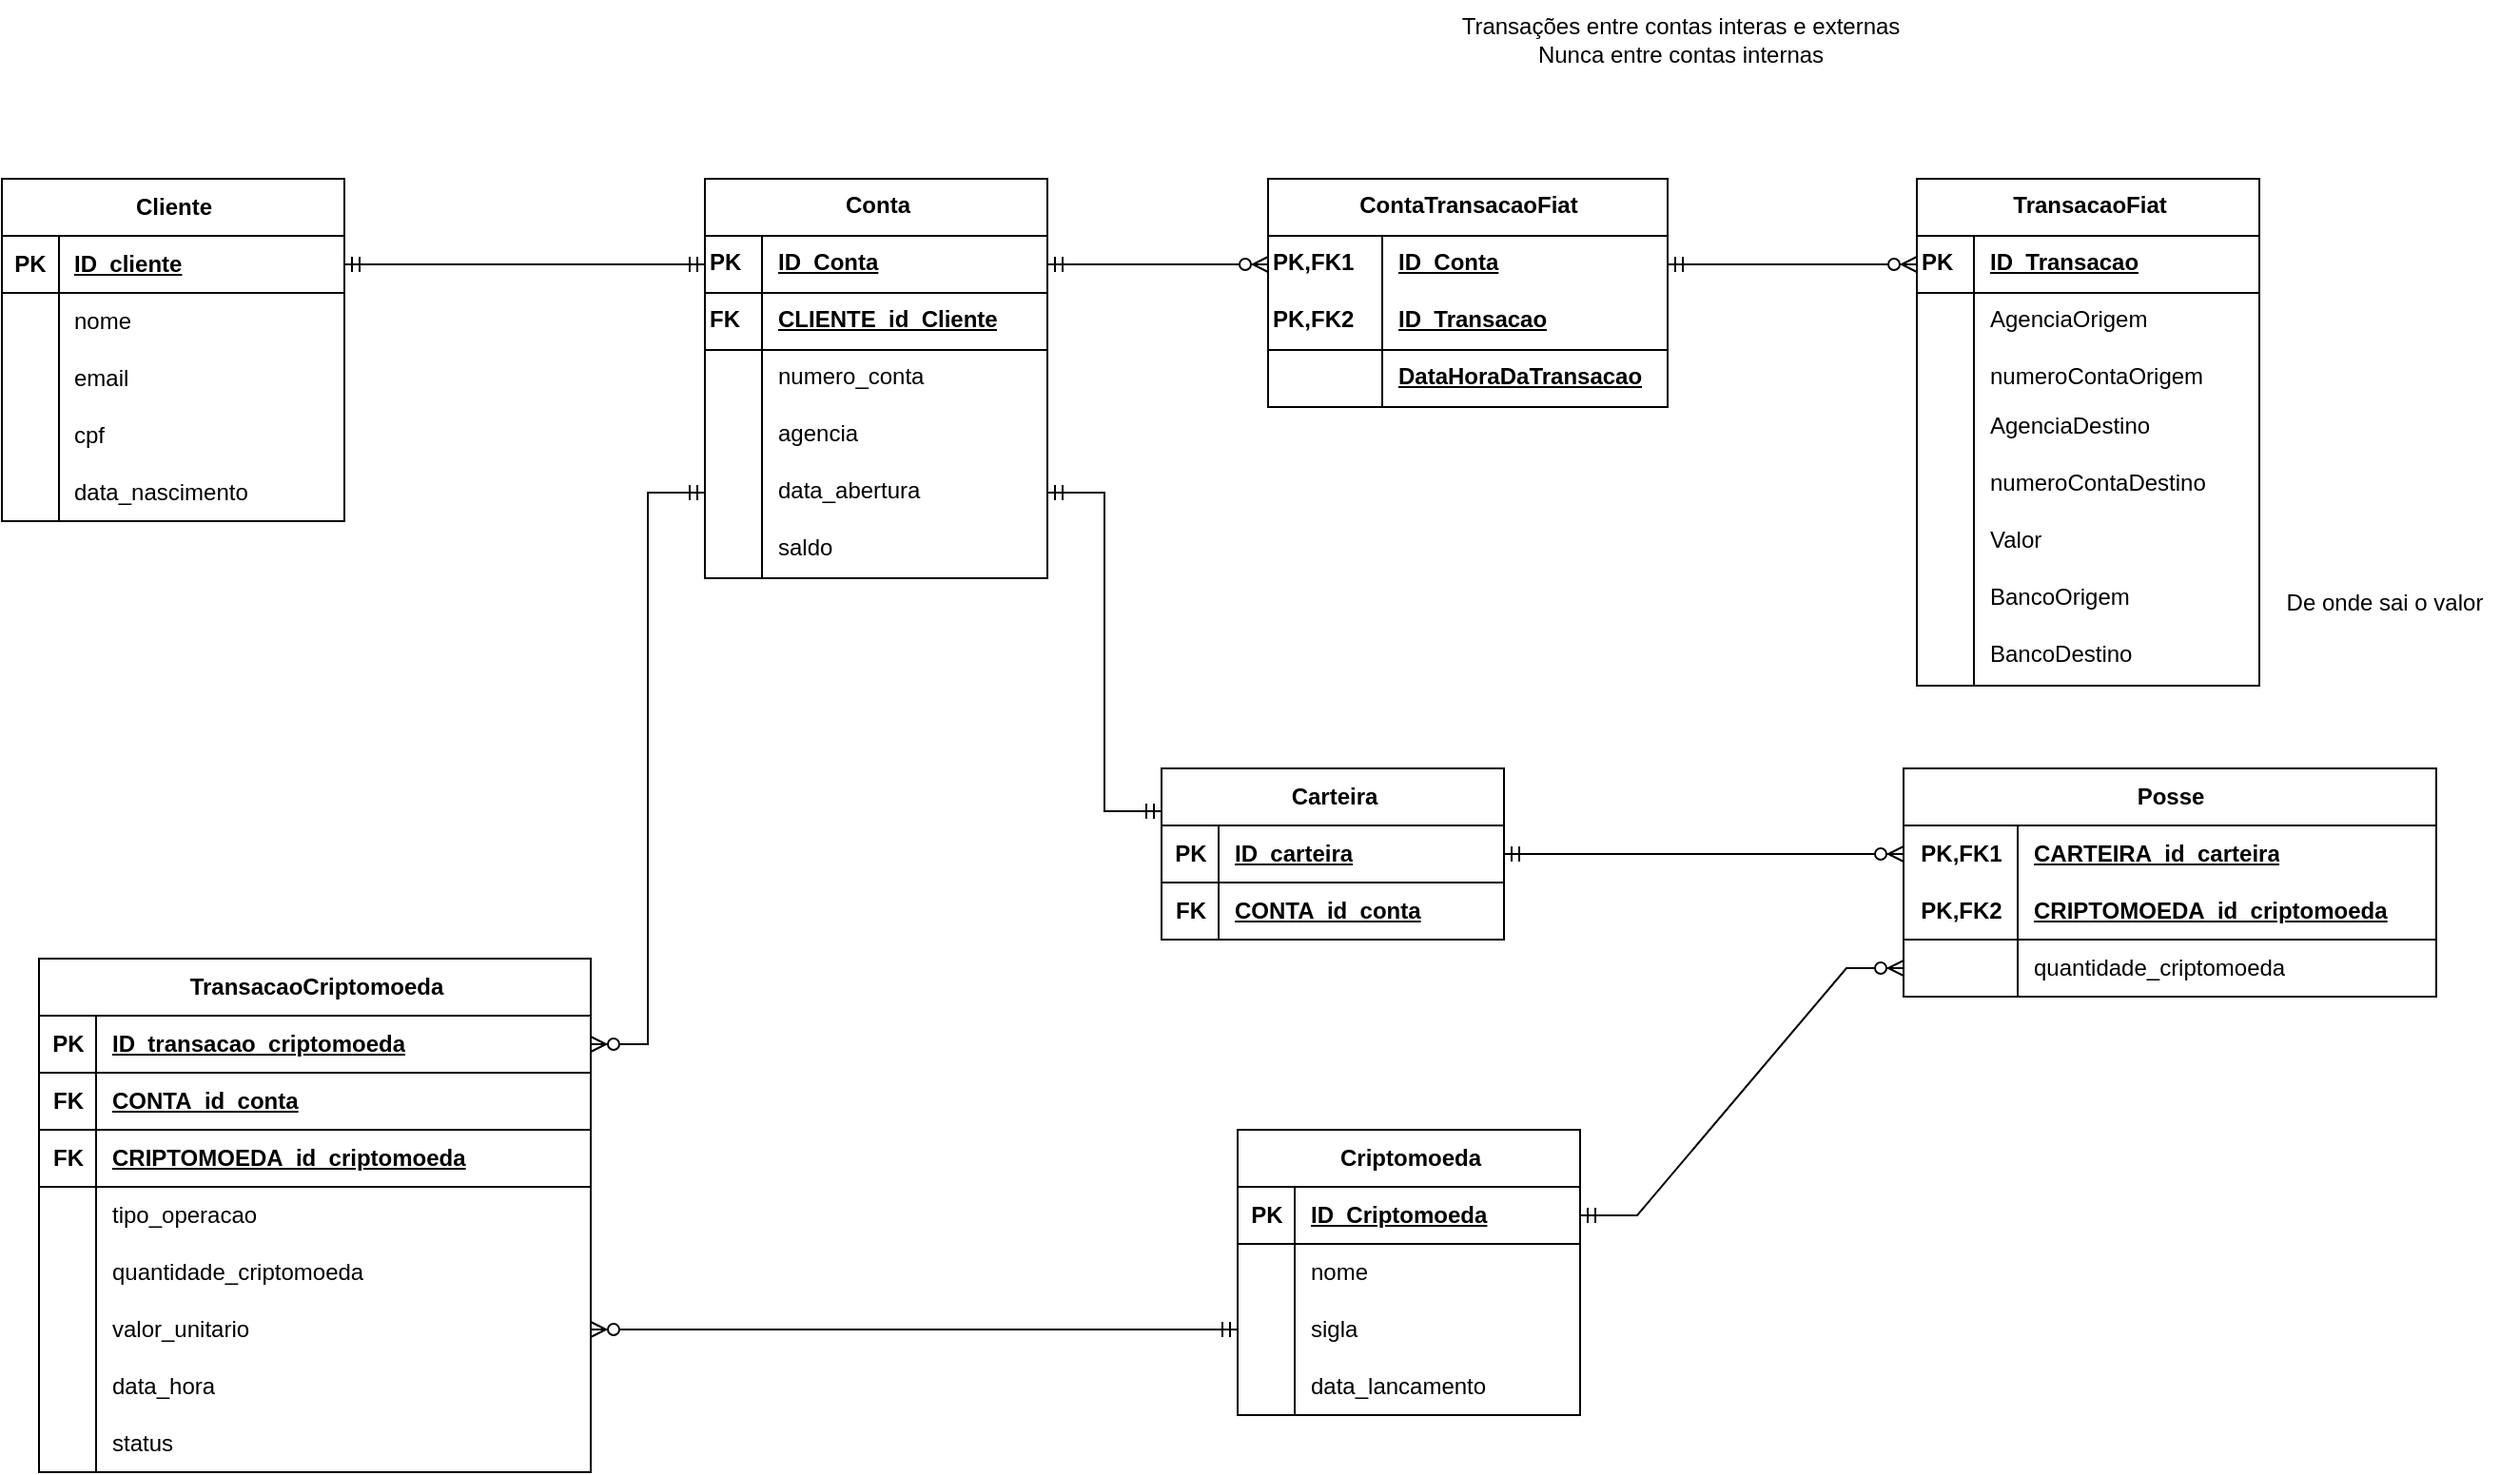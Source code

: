 <mxfile version="28.2.4">
  <diagram name="Página-1" id="d1rrQu7_RqCFaQAL6QqB">
    <mxGraphModel dx="2338" dy="1426" grid="0" gridSize="10" guides="1" tooltips="1" connect="1" arrows="1" fold="1" page="1" pageScale="1" pageWidth="827" pageHeight="1169" math="0" shadow="0">
      <root>
        <mxCell id="0" />
        <mxCell id="1" parent="0" />
        <object label="TransacaoFiat" FK="ID_ContaInterna" id="-47FtMjsDmStWf5jlCwA-2">
          <mxCell style="shape=table;startSize=30;container=1;collapsible=1;childLayout=tableLayout;fixedRows=1;rowLines=0;fontStyle=1;align=center;resizeLast=1;html=1;strokeColor=default;verticalAlign=top;fontFamily=Helvetica;fontSize=12;fontColor=default;fillColor=default;" vertex="1" parent="1">
            <mxGeometry x="1150.5" y="180" width="180" height="266.458" as="geometry">
              <mxRectangle x="320" y="290" width="180" height="30" as="alternateBounds" />
            </mxGeometry>
          </mxCell>
        </object>
        <mxCell id="-47FtMjsDmStWf5jlCwA-3" value="" style="shape=tableRow;horizontal=0;startSize=0;swimlaneHead=0;swimlaneBody=0;fillColor=none;collapsible=0;dropTarget=0;points=[[0,0.5],[1,0.5]];portConstraint=eastwest;top=0;left=0;right=0;bottom=1;strokeColor=default;align=left;verticalAlign=top;fontFamily=Helvetica;fontSize=12;fontColor=default;" vertex="1" parent="-47FtMjsDmStWf5jlCwA-2">
          <mxGeometry y="30" width="180" height="30" as="geometry" />
        </mxCell>
        <mxCell id="-47FtMjsDmStWf5jlCwA-4" value="PK" style="shape=partialRectangle;connectable=0;fillColor=none;top=0;left=0;bottom=0;right=0;fontStyle=1;overflow=hidden;whiteSpace=wrap;html=1;strokeColor=default;align=left;verticalAlign=top;fontFamily=Helvetica;fontSize=12;fontColor=default;" vertex="1" parent="-47FtMjsDmStWf5jlCwA-3">
          <mxGeometry width="30" height="30" as="geometry">
            <mxRectangle width="30" height="30" as="alternateBounds" />
          </mxGeometry>
        </mxCell>
        <mxCell id="-47FtMjsDmStWf5jlCwA-5" value="ID_Transacao" style="shape=partialRectangle;connectable=0;fillColor=none;top=0;left=0;bottom=0;right=0;align=left;spacingLeft=6;fontStyle=5;overflow=hidden;whiteSpace=wrap;html=1;strokeColor=default;verticalAlign=top;fontFamily=Helvetica;fontSize=12;fontColor=default;" vertex="1" parent="-47FtMjsDmStWf5jlCwA-3">
          <mxGeometry x="30" width="150" height="30" as="geometry">
            <mxRectangle width="150" height="30" as="alternateBounds" />
          </mxGeometry>
        </mxCell>
        <mxCell id="-47FtMjsDmStWf5jlCwA-6" value="" style="shape=tableRow;horizontal=0;startSize=0;swimlaneHead=0;swimlaneBody=0;fillColor=none;collapsible=0;dropTarget=0;points=[[0,0.5],[1,0.5]];portConstraint=eastwest;top=0;left=0;right=0;bottom=0;strokeColor=default;align=left;verticalAlign=top;fontFamily=Helvetica;fontSize=12;fontColor=default;" vertex="1" parent="-47FtMjsDmStWf5jlCwA-2">
          <mxGeometry y="60" width="180" height="30" as="geometry" />
        </mxCell>
        <mxCell id="-47FtMjsDmStWf5jlCwA-7" value="" style="shape=partialRectangle;connectable=0;fillColor=none;top=0;left=0;bottom=0;right=0;editable=1;overflow=hidden;whiteSpace=wrap;html=1;strokeColor=default;align=left;verticalAlign=top;fontFamily=Helvetica;fontSize=12;fontColor=default;" vertex="1" parent="-47FtMjsDmStWf5jlCwA-6">
          <mxGeometry width="30" height="30" as="geometry">
            <mxRectangle width="30" height="30" as="alternateBounds" />
          </mxGeometry>
        </mxCell>
        <mxCell id="-47FtMjsDmStWf5jlCwA-8" value="AgenciaOrigem" style="shape=partialRectangle;connectable=0;fillColor=none;top=0;left=0;bottom=0;right=0;align=left;spacingLeft=6;overflow=hidden;whiteSpace=wrap;html=1;strokeColor=default;verticalAlign=top;fontFamily=Helvetica;fontSize=12;fontColor=default;" vertex="1" parent="-47FtMjsDmStWf5jlCwA-6">
          <mxGeometry x="30" width="150" height="30" as="geometry">
            <mxRectangle width="150" height="30" as="alternateBounds" />
          </mxGeometry>
        </mxCell>
        <mxCell id="-47FtMjsDmStWf5jlCwA-9" value="" style="shape=tableRow;horizontal=0;startSize=0;swimlaneHead=0;swimlaneBody=0;fillColor=none;collapsible=0;dropTarget=0;points=[[0,0.5],[1,0.5]];portConstraint=eastwest;top=0;left=0;right=0;bottom=0;strokeColor=default;align=left;verticalAlign=top;fontFamily=Helvetica;fontSize=12;fontColor=default;" vertex="1" parent="-47FtMjsDmStWf5jlCwA-2">
          <mxGeometry y="90" width="180" height="26" as="geometry" />
        </mxCell>
        <mxCell id="-47FtMjsDmStWf5jlCwA-10" value="" style="shape=partialRectangle;connectable=0;fillColor=none;top=0;left=0;bottom=0;right=0;editable=1;overflow=hidden;whiteSpace=wrap;html=1;strokeColor=default;align=left;verticalAlign=top;fontFamily=Helvetica;fontSize=12;fontColor=default;" vertex="1" parent="-47FtMjsDmStWf5jlCwA-9">
          <mxGeometry width="30" height="26" as="geometry">
            <mxRectangle width="30" height="26" as="alternateBounds" />
          </mxGeometry>
        </mxCell>
        <mxCell id="-47FtMjsDmStWf5jlCwA-11" value="numeroContaOrigem" style="shape=partialRectangle;connectable=0;fillColor=none;top=0;left=0;bottom=0;right=0;align=left;spacingLeft=6;overflow=hidden;whiteSpace=wrap;html=1;strokeColor=default;verticalAlign=top;fontFamily=Helvetica;fontSize=12;fontColor=default;" vertex="1" parent="-47FtMjsDmStWf5jlCwA-9">
          <mxGeometry x="30" width="150" height="26" as="geometry">
            <mxRectangle width="150" height="26" as="alternateBounds" />
          </mxGeometry>
        </mxCell>
        <mxCell id="-47FtMjsDmStWf5jlCwA-12" value="" style="shape=tableRow;horizontal=0;startSize=0;swimlaneHead=0;swimlaneBody=0;fillColor=none;collapsible=0;dropTarget=0;points=[[0,0.5],[1,0.5]];portConstraint=eastwest;top=0;left=0;right=0;bottom=0;strokeColor=default;align=left;verticalAlign=top;fontFamily=Helvetica;fontSize=12;fontColor=default;" vertex="1" parent="-47FtMjsDmStWf5jlCwA-2">
          <mxGeometry y="116" width="180" height="30" as="geometry" />
        </mxCell>
        <mxCell id="-47FtMjsDmStWf5jlCwA-13" value="" style="shape=partialRectangle;connectable=0;fillColor=none;top=0;left=0;bottom=0;right=0;editable=1;overflow=hidden;whiteSpace=wrap;html=1;strokeColor=default;align=left;verticalAlign=top;fontFamily=Helvetica;fontSize=12;fontColor=default;" vertex="1" parent="-47FtMjsDmStWf5jlCwA-12">
          <mxGeometry width="30" height="30" as="geometry">
            <mxRectangle width="30" height="30" as="alternateBounds" />
          </mxGeometry>
        </mxCell>
        <mxCell id="-47FtMjsDmStWf5jlCwA-14" value="AgenciaDestino" style="shape=partialRectangle;connectable=0;fillColor=none;top=0;left=0;bottom=0;right=0;align=left;spacingLeft=6;overflow=hidden;whiteSpace=wrap;html=1;strokeColor=default;verticalAlign=top;fontFamily=Helvetica;fontSize=12;fontColor=default;" vertex="1" parent="-47FtMjsDmStWf5jlCwA-12">
          <mxGeometry x="30" width="150" height="30" as="geometry">
            <mxRectangle width="150" height="30" as="alternateBounds" />
          </mxGeometry>
        </mxCell>
        <mxCell id="-47FtMjsDmStWf5jlCwA-15" style="shape=tableRow;horizontal=0;startSize=0;swimlaneHead=0;swimlaneBody=0;fillColor=none;collapsible=0;dropTarget=0;points=[[0,0.5],[1,0.5]];portConstraint=eastwest;top=0;left=0;right=0;bottom=0;strokeColor=default;align=left;verticalAlign=top;fontFamily=Helvetica;fontSize=12;fontColor=default;" vertex="1" parent="-47FtMjsDmStWf5jlCwA-2">
          <mxGeometry y="146" width="180" height="30" as="geometry" />
        </mxCell>
        <mxCell id="-47FtMjsDmStWf5jlCwA-16" style="shape=partialRectangle;connectable=0;fillColor=none;top=0;left=0;bottom=0;right=0;editable=1;overflow=hidden;whiteSpace=wrap;html=1;strokeColor=default;align=left;verticalAlign=top;fontFamily=Helvetica;fontSize=12;fontColor=default;" vertex="1" parent="-47FtMjsDmStWf5jlCwA-15">
          <mxGeometry width="30" height="30" as="geometry">
            <mxRectangle width="30" height="30" as="alternateBounds" />
          </mxGeometry>
        </mxCell>
        <mxCell id="-47FtMjsDmStWf5jlCwA-17" value="numeroContaDestino" style="shape=partialRectangle;connectable=0;fillColor=none;top=0;left=0;bottom=0;right=0;align=left;spacingLeft=6;overflow=hidden;whiteSpace=wrap;html=1;strokeColor=default;verticalAlign=top;fontFamily=Helvetica;fontSize=12;fontColor=default;" vertex="1" parent="-47FtMjsDmStWf5jlCwA-15">
          <mxGeometry x="30" width="150" height="30" as="geometry">
            <mxRectangle width="150" height="30" as="alternateBounds" />
          </mxGeometry>
        </mxCell>
        <mxCell id="-47FtMjsDmStWf5jlCwA-18" style="shape=tableRow;horizontal=0;startSize=0;swimlaneHead=0;swimlaneBody=0;fillColor=none;collapsible=0;dropTarget=0;points=[[0,0.5],[1,0.5]];portConstraint=eastwest;top=0;left=0;right=0;bottom=0;strokeColor=default;align=left;verticalAlign=top;fontFamily=Helvetica;fontSize=12;fontColor=default;" vertex="1" parent="-47FtMjsDmStWf5jlCwA-2">
          <mxGeometry y="176" width="180" height="30" as="geometry" />
        </mxCell>
        <mxCell id="-47FtMjsDmStWf5jlCwA-19" style="shape=partialRectangle;connectable=0;fillColor=none;top=0;left=0;bottom=0;right=0;editable=1;overflow=hidden;whiteSpace=wrap;html=1;strokeColor=default;align=left;verticalAlign=top;fontFamily=Helvetica;fontSize=12;fontColor=default;" vertex="1" parent="-47FtMjsDmStWf5jlCwA-18">
          <mxGeometry width="30" height="30" as="geometry">
            <mxRectangle width="30" height="30" as="alternateBounds" />
          </mxGeometry>
        </mxCell>
        <mxCell id="-47FtMjsDmStWf5jlCwA-20" value="Valor" style="shape=partialRectangle;connectable=0;fillColor=none;top=0;left=0;bottom=0;right=0;align=left;spacingLeft=6;overflow=hidden;whiteSpace=wrap;html=1;strokeColor=default;verticalAlign=top;fontFamily=Helvetica;fontSize=12;fontColor=default;" vertex="1" parent="-47FtMjsDmStWf5jlCwA-18">
          <mxGeometry x="30" width="150" height="30" as="geometry">
            <mxRectangle width="150" height="30" as="alternateBounds" />
          </mxGeometry>
        </mxCell>
        <mxCell id="-47FtMjsDmStWf5jlCwA-21" style="shape=tableRow;horizontal=0;startSize=0;swimlaneHead=0;swimlaneBody=0;fillColor=none;collapsible=0;dropTarget=0;points=[[0,0.5],[1,0.5]];portConstraint=eastwest;top=0;left=0;right=0;bottom=0;strokeColor=default;align=left;verticalAlign=top;fontFamily=Helvetica;fontSize=12;fontColor=default;" vertex="1" parent="-47FtMjsDmStWf5jlCwA-2">
          <mxGeometry y="206" width="180" height="30" as="geometry" />
        </mxCell>
        <mxCell id="-47FtMjsDmStWf5jlCwA-22" style="shape=partialRectangle;connectable=0;fillColor=none;top=0;left=0;bottom=0;right=0;editable=1;overflow=hidden;whiteSpace=wrap;html=1;strokeColor=default;align=left;verticalAlign=top;fontFamily=Helvetica;fontSize=12;fontColor=default;" vertex="1" parent="-47FtMjsDmStWf5jlCwA-21">
          <mxGeometry width="30" height="30" as="geometry">
            <mxRectangle width="30" height="30" as="alternateBounds" />
          </mxGeometry>
        </mxCell>
        <mxCell id="-47FtMjsDmStWf5jlCwA-23" value="BancoOrigem" style="shape=partialRectangle;connectable=0;fillColor=none;top=0;left=0;bottom=0;right=0;align=left;spacingLeft=6;overflow=hidden;whiteSpace=wrap;html=1;strokeColor=default;verticalAlign=top;fontFamily=Helvetica;fontSize=12;fontColor=default;" vertex="1" parent="-47FtMjsDmStWf5jlCwA-21">
          <mxGeometry x="30" width="150" height="30" as="geometry">
            <mxRectangle width="150" height="30" as="alternateBounds" />
          </mxGeometry>
        </mxCell>
        <mxCell id="-47FtMjsDmStWf5jlCwA-24" style="shape=tableRow;horizontal=0;startSize=0;swimlaneHead=0;swimlaneBody=0;fillColor=none;collapsible=0;dropTarget=0;points=[[0,0.5],[1,0.5]];portConstraint=eastwest;top=0;left=0;right=0;bottom=0;strokeColor=default;align=left;verticalAlign=top;fontFamily=Helvetica;fontSize=12;fontColor=default;" vertex="1" parent="-47FtMjsDmStWf5jlCwA-2">
          <mxGeometry y="236" width="180" height="30" as="geometry" />
        </mxCell>
        <mxCell id="-47FtMjsDmStWf5jlCwA-25" style="shape=partialRectangle;connectable=0;fillColor=none;top=0;left=0;bottom=0;right=0;editable=1;overflow=hidden;whiteSpace=wrap;html=1;strokeColor=default;align=left;verticalAlign=top;fontFamily=Helvetica;fontSize=12;fontColor=default;" vertex="1" parent="-47FtMjsDmStWf5jlCwA-24">
          <mxGeometry width="30" height="30" as="geometry">
            <mxRectangle width="30" height="30" as="alternateBounds" />
          </mxGeometry>
        </mxCell>
        <mxCell id="-47FtMjsDmStWf5jlCwA-26" value="BancoDestino" style="shape=partialRectangle;connectable=0;fillColor=none;top=0;left=0;bottom=0;right=0;align=left;spacingLeft=6;overflow=hidden;whiteSpace=wrap;html=1;strokeColor=default;verticalAlign=top;fontFamily=Helvetica;fontSize=12;fontColor=default;" vertex="1" parent="-47FtMjsDmStWf5jlCwA-24">
          <mxGeometry x="30" width="150" height="30" as="geometry">
            <mxRectangle width="150" height="30" as="alternateBounds" />
          </mxGeometry>
        </mxCell>
        <mxCell id="-47FtMjsDmStWf5jlCwA-27" value="Conta" style="shape=table;startSize=30;container=1;collapsible=1;childLayout=tableLayout;fixedRows=1;rowLines=0;fontStyle=1;align=center;resizeLast=1;html=1;strokeColor=default;verticalAlign=top;fontFamily=Helvetica;fontSize=12;fontColor=default;fillColor=default;" vertex="1" parent="1">
          <mxGeometry x="513.5" y="180" width="180" height="210" as="geometry" />
        </mxCell>
        <mxCell id="-47FtMjsDmStWf5jlCwA-28" value="" style="shape=tableRow;horizontal=0;startSize=0;swimlaneHead=0;swimlaneBody=0;fillColor=none;collapsible=0;dropTarget=0;points=[[0,0.5],[1,0.5]];portConstraint=eastwest;top=0;left=0;right=0;bottom=1;strokeColor=default;align=left;verticalAlign=top;fontFamily=Helvetica;fontSize=12;fontColor=default;" vertex="1" parent="-47FtMjsDmStWf5jlCwA-27">
          <mxGeometry y="30" width="180" height="30" as="geometry" />
        </mxCell>
        <mxCell id="-47FtMjsDmStWf5jlCwA-29" value="PK" style="shape=partialRectangle;connectable=0;fillColor=none;top=0;left=0;bottom=0;right=0;fontStyle=1;overflow=hidden;whiteSpace=wrap;html=1;strokeColor=default;align=left;verticalAlign=top;fontFamily=Helvetica;fontSize=12;fontColor=default;" vertex="1" parent="-47FtMjsDmStWf5jlCwA-28">
          <mxGeometry width="30" height="30" as="geometry">
            <mxRectangle width="30" height="30" as="alternateBounds" />
          </mxGeometry>
        </mxCell>
        <mxCell id="-47FtMjsDmStWf5jlCwA-30" value="ID_Conta" style="shape=partialRectangle;connectable=0;fillColor=none;top=0;left=0;bottom=0;right=0;align=left;spacingLeft=6;fontStyle=5;overflow=hidden;whiteSpace=wrap;html=1;strokeColor=default;verticalAlign=top;fontFamily=Helvetica;fontSize=12;fontColor=default;" vertex="1" parent="-47FtMjsDmStWf5jlCwA-28">
          <mxGeometry x="30" width="150" height="30" as="geometry">
            <mxRectangle width="150" height="30" as="alternateBounds" />
          </mxGeometry>
        </mxCell>
        <mxCell id="-47FtMjsDmStWf5jlCwA-31" style="shape=tableRow;horizontal=0;startSize=0;swimlaneHead=0;swimlaneBody=0;fillColor=none;collapsible=0;dropTarget=0;points=[[0,0.5],[1,0.5]];portConstraint=eastwest;top=0;left=0;right=0;bottom=1;strokeColor=default;align=left;verticalAlign=top;fontFamily=Helvetica;fontSize=12;fontColor=default;" vertex="1" parent="-47FtMjsDmStWf5jlCwA-27">
          <mxGeometry y="60" width="180" height="30" as="geometry" />
        </mxCell>
        <mxCell id="-47FtMjsDmStWf5jlCwA-32" value="FK" style="shape=partialRectangle;connectable=0;fillColor=none;top=0;left=0;bottom=0;right=0;fontStyle=1;overflow=hidden;whiteSpace=wrap;html=1;strokeColor=default;align=left;verticalAlign=top;fontFamily=Helvetica;fontSize=12;fontColor=default;" vertex="1" parent="-47FtMjsDmStWf5jlCwA-31">
          <mxGeometry width="30" height="30" as="geometry">
            <mxRectangle width="30" height="30" as="alternateBounds" />
          </mxGeometry>
        </mxCell>
        <mxCell id="-47FtMjsDmStWf5jlCwA-33" value="CLIENTE_id_Cliente" style="shape=partialRectangle;connectable=0;fillColor=none;top=0;left=0;bottom=0;right=0;align=left;spacingLeft=6;fontStyle=5;overflow=hidden;whiteSpace=wrap;html=1;strokeColor=default;verticalAlign=top;fontFamily=Helvetica;fontSize=12;fontColor=default;" vertex="1" parent="-47FtMjsDmStWf5jlCwA-31">
          <mxGeometry x="30" width="150" height="30" as="geometry">
            <mxRectangle width="150" height="30" as="alternateBounds" />
          </mxGeometry>
        </mxCell>
        <mxCell id="-47FtMjsDmStWf5jlCwA-34" value="" style="shape=tableRow;horizontal=0;startSize=0;swimlaneHead=0;swimlaneBody=0;fillColor=none;collapsible=0;dropTarget=0;points=[[0,0.5],[1,0.5]];portConstraint=eastwest;top=0;left=0;right=0;bottom=0;strokeColor=default;align=left;verticalAlign=top;fontFamily=Helvetica;fontSize=12;fontColor=default;" vertex="1" parent="-47FtMjsDmStWf5jlCwA-27">
          <mxGeometry y="90" width="180" height="30" as="geometry" />
        </mxCell>
        <mxCell id="-47FtMjsDmStWf5jlCwA-35" value="" style="shape=partialRectangle;connectable=0;fillColor=none;top=0;left=0;bottom=0;right=0;editable=1;overflow=hidden;whiteSpace=wrap;html=1;strokeColor=default;align=left;verticalAlign=top;fontFamily=Helvetica;fontSize=12;fontColor=default;" vertex="1" parent="-47FtMjsDmStWf5jlCwA-34">
          <mxGeometry width="30" height="30" as="geometry">
            <mxRectangle width="30" height="30" as="alternateBounds" />
          </mxGeometry>
        </mxCell>
        <mxCell id="-47FtMjsDmStWf5jlCwA-36" value="numero_conta" style="shape=partialRectangle;connectable=0;fillColor=none;top=0;left=0;bottom=0;right=0;align=left;spacingLeft=6;overflow=hidden;whiteSpace=wrap;html=1;strokeColor=default;verticalAlign=top;fontFamily=Helvetica;fontSize=12;fontColor=default;" vertex="1" parent="-47FtMjsDmStWf5jlCwA-34">
          <mxGeometry x="30" width="150" height="30" as="geometry">
            <mxRectangle width="150" height="30" as="alternateBounds" />
          </mxGeometry>
        </mxCell>
        <mxCell id="-47FtMjsDmStWf5jlCwA-37" value="" style="shape=tableRow;horizontal=0;startSize=0;swimlaneHead=0;swimlaneBody=0;fillColor=none;collapsible=0;dropTarget=0;points=[[0,0.5],[1,0.5]];portConstraint=eastwest;top=0;left=0;right=0;bottom=0;strokeColor=default;align=left;verticalAlign=top;fontFamily=Helvetica;fontSize=12;fontColor=default;" vertex="1" parent="-47FtMjsDmStWf5jlCwA-27">
          <mxGeometry y="120" width="180" height="30" as="geometry" />
        </mxCell>
        <mxCell id="-47FtMjsDmStWf5jlCwA-38" value="" style="shape=partialRectangle;connectable=0;fillColor=none;top=0;left=0;bottom=0;right=0;editable=1;overflow=hidden;whiteSpace=wrap;html=1;strokeColor=default;align=left;verticalAlign=top;fontFamily=Helvetica;fontSize=12;fontColor=default;" vertex="1" parent="-47FtMjsDmStWf5jlCwA-37">
          <mxGeometry width="30" height="30" as="geometry">
            <mxRectangle width="30" height="30" as="alternateBounds" />
          </mxGeometry>
        </mxCell>
        <mxCell id="-47FtMjsDmStWf5jlCwA-39" value="agencia" style="shape=partialRectangle;connectable=0;fillColor=none;top=0;left=0;bottom=0;right=0;align=left;spacingLeft=6;overflow=hidden;whiteSpace=wrap;html=1;strokeColor=default;verticalAlign=top;fontFamily=Helvetica;fontSize=12;fontColor=default;" vertex="1" parent="-47FtMjsDmStWf5jlCwA-37">
          <mxGeometry x="30" width="150" height="30" as="geometry">
            <mxRectangle width="150" height="30" as="alternateBounds" />
          </mxGeometry>
        </mxCell>
        <mxCell id="-47FtMjsDmStWf5jlCwA-40" value="" style="shape=tableRow;horizontal=0;startSize=0;swimlaneHead=0;swimlaneBody=0;fillColor=none;collapsible=0;dropTarget=0;points=[[0,0.5],[1,0.5]];portConstraint=eastwest;top=0;left=0;right=0;bottom=0;strokeColor=default;align=left;verticalAlign=top;fontFamily=Helvetica;fontSize=12;fontColor=default;" vertex="1" parent="-47FtMjsDmStWf5jlCwA-27">
          <mxGeometry y="150" width="180" height="30" as="geometry" />
        </mxCell>
        <mxCell id="-47FtMjsDmStWf5jlCwA-41" value="" style="shape=partialRectangle;connectable=0;fillColor=none;top=0;left=0;bottom=0;right=0;editable=1;overflow=hidden;whiteSpace=wrap;html=1;strokeColor=default;align=left;verticalAlign=top;fontFamily=Helvetica;fontSize=12;fontColor=default;" vertex="1" parent="-47FtMjsDmStWf5jlCwA-40">
          <mxGeometry width="30" height="30" as="geometry">
            <mxRectangle width="30" height="30" as="alternateBounds" />
          </mxGeometry>
        </mxCell>
        <mxCell id="-47FtMjsDmStWf5jlCwA-42" value="data_abertura" style="shape=partialRectangle;connectable=0;fillColor=none;top=0;left=0;bottom=0;right=0;align=left;spacingLeft=6;overflow=hidden;whiteSpace=wrap;html=1;strokeColor=default;verticalAlign=top;fontFamily=Helvetica;fontSize=12;fontColor=default;" vertex="1" parent="-47FtMjsDmStWf5jlCwA-40">
          <mxGeometry x="30" width="150" height="30" as="geometry">
            <mxRectangle width="150" height="30" as="alternateBounds" />
          </mxGeometry>
        </mxCell>
        <mxCell id="-47FtMjsDmStWf5jlCwA-43" style="shape=tableRow;horizontal=0;startSize=0;swimlaneHead=0;swimlaneBody=0;fillColor=none;collapsible=0;dropTarget=0;points=[[0,0.5],[1,0.5]];portConstraint=eastwest;top=0;left=0;right=0;bottom=0;strokeColor=default;align=left;verticalAlign=top;fontFamily=Helvetica;fontSize=12;fontColor=default;" vertex="1" parent="-47FtMjsDmStWf5jlCwA-27">
          <mxGeometry y="180" width="180" height="30" as="geometry" />
        </mxCell>
        <mxCell id="-47FtMjsDmStWf5jlCwA-44" style="shape=partialRectangle;connectable=0;fillColor=none;top=0;left=0;bottom=0;right=0;editable=1;overflow=hidden;whiteSpace=wrap;html=1;strokeColor=default;align=left;verticalAlign=top;fontFamily=Helvetica;fontSize=12;fontColor=default;" vertex="1" parent="-47FtMjsDmStWf5jlCwA-43">
          <mxGeometry width="30" height="30" as="geometry">
            <mxRectangle width="30" height="30" as="alternateBounds" />
          </mxGeometry>
        </mxCell>
        <mxCell id="-47FtMjsDmStWf5jlCwA-45" value="saldo" style="shape=partialRectangle;connectable=0;fillColor=none;top=0;left=0;bottom=0;right=0;align=left;spacingLeft=6;overflow=hidden;whiteSpace=wrap;html=1;strokeColor=default;verticalAlign=top;fontFamily=Helvetica;fontSize=12;fontColor=default;" vertex="1" parent="-47FtMjsDmStWf5jlCwA-43">
          <mxGeometry x="30" width="150" height="30" as="geometry">
            <mxRectangle width="150" height="30" as="alternateBounds" />
          </mxGeometry>
        </mxCell>
        <mxCell id="-47FtMjsDmStWf5jlCwA-46" value="ContaTransacaoFiat" style="shape=table;startSize=30;container=1;collapsible=1;childLayout=tableLayout;fixedRows=1;rowLines=0;fontStyle=1;align=center;resizeLast=1;html=1;whiteSpace=wrap;strokeColor=default;verticalAlign=top;fontFamily=Helvetica;fontSize=12;fontColor=default;fillColor=default;" vertex="1" parent="1">
          <mxGeometry x="809.5" y="180" width="210" height="120" as="geometry" />
        </mxCell>
        <mxCell id="-47FtMjsDmStWf5jlCwA-47" value="" style="shape=tableRow;horizontal=0;startSize=0;swimlaneHead=0;swimlaneBody=0;fillColor=none;collapsible=0;dropTarget=0;points=[[0,0.5],[1,0.5]];portConstraint=eastwest;top=0;left=0;right=0;bottom=0;html=1;strokeColor=default;align=left;verticalAlign=top;fontFamily=Helvetica;fontSize=12;fontColor=default;" vertex="1" parent="-47FtMjsDmStWf5jlCwA-46">
          <mxGeometry y="30" width="210" height="30" as="geometry" />
        </mxCell>
        <mxCell id="-47FtMjsDmStWf5jlCwA-48" value="PK,FK1" style="shape=partialRectangle;connectable=0;fillColor=none;top=0;left=0;bottom=0;right=0;fontStyle=1;overflow=hidden;html=1;whiteSpace=wrap;strokeColor=default;align=left;verticalAlign=top;fontFamily=Helvetica;fontSize=12;fontColor=default;" vertex="1" parent="-47FtMjsDmStWf5jlCwA-47">
          <mxGeometry width="60" height="30" as="geometry">
            <mxRectangle width="60" height="30" as="alternateBounds" />
          </mxGeometry>
        </mxCell>
        <mxCell id="-47FtMjsDmStWf5jlCwA-49" value="ID_Conta" style="shape=partialRectangle;connectable=0;fillColor=none;top=0;left=0;bottom=0;right=0;align=left;spacingLeft=6;fontStyle=5;overflow=hidden;html=1;whiteSpace=wrap;strokeColor=default;verticalAlign=top;fontFamily=Helvetica;fontSize=12;fontColor=default;" vertex="1" parent="-47FtMjsDmStWf5jlCwA-47">
          <mxGeometry x="60" width="150" height="30" as="geometry">
            <mxRectangle width="150" height="30" as="alternateBounds" />
          </mxGeometry>
        </mxCell>
        <mxCell id="-47FtMjsDmStWf5jlCwA-50" value="" style="shape=tableRow;horizontal=0;startSize=0;swimlaneHead=0;swimlaneBody=0;fillColor=none;collapsible=0;dropTarget=0;points=[[0,0.5],[1,0.5]];portConstraint=eastwest;top=0;left=0;right=0;bottom=1;html=1;strokeColor=default;align=left;verticalAlign=top;fontFamily=Helvetica;fontSize=12;fontColor=default;" vertex="1" parent="-47FtMjsDmStWf5jlCwA-46">
          <mxGeometry y="60" width="210" height="30" as="geometry" />
        </mxCell>
        <mxCell id="-47FtMjsDmStWf5jlCwA-51" value="PK,FK2" style="shape=partialRectangle;connectable=0;fillColor=none;top=0;left=0;bottom=0;right=0;fontStyle=1;overflow=hidden;html=1;whiteSpace=wrap;strokeColor=default;align=left;verticalAlign=top;fontFamily=Helvetica;fontSize=12;fontColor=default;" vertex="1" parent="-47FtMjsDmStWf5jlCwA-50">
          <mxGeometry width="60" height="30" as="geometry">
            <mxRectangle width="60" height="30" as="alternateBounds" />
          </mxGeometry>
        </mxCell>
        <mxCell id="-47FtMjsDmStWf5jlCwA-52" value="ID_Transacao" style="shape=partialRectangle;connectable=0;fillColor=none;top=0;left=0;bottom=0;right=0;align=left;spacingLeft=6;fontStyle=5;overflow=hidden;html=1;whiteSpace=wrap;strokeColor=default;verticalAlign=top;fontFamily=Helvetica;fontSize=12;fontColor=default;" vertex="1" parent="-47FtMjsDmStWf5jlCwA-50">
          <mxGeometry x="60" width="150" height="30" as="geometry">
            <mxRectangle width="150" height="30" as="alternateBounds" />
          </mxGeometry>
        </mxCell>
        <mxCell id="-47FtMjsDmStWf5jlCwA-53" style="shape=tableRow;horizontal=0;startSize=0;swimlaneHead=0;swimlaneBody=0;fillColor=none;collapsible=0;dropTarget=0;points=[[0,0.5],[1,0.5]];portConstraint=eastwest;top=0;left=0;right=0;bottom=1;html=1;strokeColor=default;align=left;verticalAlign=top;fontFamily=Helvetica;fontSize=12;fontColor=default;" vertex="1" parent="-47FtMjsDmStWf5jlCwA-46">
          <mxGeometry y="90" width="210" height="30" as="geometry" />
        </mxCell>
        <mxCell id="-47FtMjsDmStWf5jlCwA-54" style="shape=partialRectangle;connectable=0;fillColor=none;top=0;left=0;bottom=0;right=0;fontStyle=1;overflow=hidden;html=1;whiteSpace=wrap;strokeColor=default;align=left;verticalAlign=top;fontFamily=Helvetica;fontSize=12;fontColor=default;" vertex="1" parent="-47FtMjsDmStWf5jlCwA-53">
          <mxGeometry width="60" height="30" as="geometry">
            <mxRectangle width="60" height="30" as="alternateBounds" />
          </mxGeometry>
        </mxCell>
        <mxCell id="-47FtMjsDmStWf5jlCwA-55" value="DataHoraDaTransacao" style="shape=partialRectangle;connectable=0;fillColor=none;top=0;left=0;bottom=0;right=0;align=left;spacingLeft=6;fontStyle=5;overflow=hidden;html=1;whiteSpace=wrap;strokeColor=default;verticalAlign=top;fontFamily=Helvetica;fontSize=12;fontColor=default;" vertex="1" parent="-47FtMjsDmStWf5jlCwA-53">
          <mxGeometry x="60" width="150" height="30" as="geometry">
            <mxRectangle width="150" height="30" as="alternateBounds" />
          </mxGeometry>
        </mxCell>
        <mxCell id="-47FtMjsDmStWf5jlCwA-56" value="Cliente" style="shape=table;startSize=30;container=1;collapsible=1;childLayout=tableLayout;fixedRows=1;rowLines=0;fontStyle=1;align=center;resizeLast=1;html=1;" vertex="1" parent="1">
          <mxGeometry x="144" y="180" width="180" height="180.0" as="geometry" />
        </mxCell>
        <mxCell id="-47FtMjsDmStWf5jlCwA-57" value="" style="shape=tableRow;horizontal=0;startSize=0;swimlaneHead=0;swimlaneBody=0;fillColor=none;collapsible=0;dropTarget=0;points=[[0,0.5],[1,0.5]];portConstraint=eastwest;top=0;left=0;right=0;bottom=1;" vertex="1" parent="-47FtMjsDmStWf5jlCwA-56">
          <mxGeometry y="30" width="180" height="30" as="geometry" />
        </mxCell>
        <mxCell id="-47FtMjsDmStWf5jlCwA-58" value="PK" style="shape=partialRectangle;connectable=0;fillColor=none;top=0;left=0;bottom=0;right=0;fontStyle=1;overflow=hidden;whiteSpace=wrap;html=1;" vertex="1" parent="-47FtMjsDmStWf5jlCwA-57">
          <mxGeometry width="30" height="30" as="geometry">
            <mxRectangle width="30" height="30" as="alternateBounds" />
          </mxGeometry>
        </mxCell>
        <mxCell id="-47FtMjsDmStWf5jlCwA-59" value="ID_cliente" style="shape=partialRectangle;connectable=0;fillColor=none;top=0;left=0;bottom=0;right=0;align=left;spacingLeft=6;fontStyle=5;overflow=hidden;whiteSpace=wrap;html=1;" vertex="1" parent="-47FtMjsDmStWf5jlCwA-57">
          <mxGeometry x="30" width="150" height="30" as="geometry">
            <mxRectangle width="150" height="30" as="alternateBounds" />
          </mxGeometry>
        </mxCell>
        <mxCell id="-47FtMjsDmStWf5jlCwA-60" value="" style="shape=tableRow;horizontal=0;startSize=0;swimlaneHead=0;swimlaneBody=0;fillColor=none;collapsible=0;dropTarget=0;points=[[0,0.5],[1,0.5]];portConstraint=eastwest;top=0;left=0;right=0;bottom=0;" vertex="1" parent="-47FtMjsDmStWf5jlCwA-56">
          <mxGeometry y="60" width="180" height="30" as="geometry" />
        </mxCell>
        <mxCell id="-47FtMjsDmStWf5jlCwA-61" value="" style="shape=partialRectangle;connectable=0;fillColor=none;top=0;left=0;bottom=0;right=0;editable=1;overflow=hidden;whiteSpace=wrap;html=1;" vertex="1" parent="-47FtMjsDmStWf5jlCwA-60">
          <mxGeometry width="30" height="30" as="geometry">
            <mxRectangle width="30" height="30" as="alternateBounds" />
          </mxGeometry>
        </mxCell>
        <mxCell id="-47FtMjsDmStWf5jlCwA-62" value="nome" style="shape=partialRectangle;connectable=0;fillColor=none;top=0;left=0;bottom=0;right=0;align=left;spacingLeft=6;overflow=hidden;whiteSpace=wrap;html=1;" vertex="1" parent="-47FtMjsDmStWf5jlCwA-60">
          <mxGeometry x="30" width="150" height="30" as="geometry">
            <mxRectangle width="150" height="30" as="alternateBounds" />
          </mxGeometry>
        </mxCell>
        <mxCell id="-47FtMjsDmStWf5jlCwA-63" value="" style="shape=tableRow;horizontal=0;startSize=0;swimlaneHead=0;swimlaneBody=0;fillColor=none;collapsible=0;dropTarget=0;points=[[0,0.5],[1,0.5]];portConstraint=eastwest;top=0;left=0;right=0;bottom=0;" vertex="1" parent="-47FtMjsDmStWf5jlCwA-56">
          <mxGeometry y="90" width="180" height="30" as="geometry" />
        </mxCell>
        <mxCell id="-47FtMjsDmStWf5jlCwA-64" value="" style="shape=partialRectangle;connectable=0;fillColor=none;top=0;left=0;bottom=0;right=0;editable=1;overflow=hidden;whiteSpace=wrap;html=1;" vertex="1" parent="-47FtMjsDmStWf5jlCwA-63">
          <mxGeometry width="30" height="30" as="geometry">
            <mxRectangle width="30" height="30" as="alternateBounds" />
          </mxGeometry>
        </mxCell>
        <mxCell id="-47FtMjsDmStWf5jlCwA-65" value="email" style="shape=partialRectangle;connectable=0;fillColor=none;top=0;left=0;bottom=0;right=0;align=left;spacingLeft=6;overflow=hidden;whiteSpace=wrap;html=1;" vertex="1" parent="-47FtMjsDmStWf5jlCwA-63">
          <mxGeometry x="30" width="150" height="30" as="geometry">
            <mxRectangle width="150" height="30" as="alternateBounds" />
          </mxGeometry>
        </mxCell>
        <mxCell id="-47FtMjsDmStWf5jlCwA-66" value="" style="shape=tableRow;horizontal=0;startSize=0;swimlaneHead=0;swimlaneBody=0;fillColor=none;collapsible=0;dropTarget=0;points=[[0,0.5],[1,0.5]];portConstraint=eastwest;top=0;left=0;right=0;bottom=0;" vertex="1" parent="-47FtMjsDmStWf5jlCwA-56">
          <mxGeometry y="120" width="180" height="30" as="geometry" />
        </mxCell>
        <mxCell id="-47FtMjsDmStWf5jlCwA-67" value="" style="shape=partialRectangle;connectable=0;fillColor=none;top=0;left=0;bottom=0;right=0;editable=1;overflow=hidden;whiteSpace=wrap;html=1;" vertex="1" parent="-47FtMjsDmStWf5jlCwA-66">
          <mxGeometry width="30" height="30" as="geometry">
            <mxRectangle width="30" height="30" as="alternateBounds" />
          </mxGeometry>
        </mxCell>
        <mxCell id="-47FtMjsDmStWf5jlCwA-68" value="cpf" style="shape=partialRectangle;connectable=0;fillColor=none;top=0;left=0;bottom=0;right=0;align=left;spacingLeft=6;overflow=hidden;whiteSpace=wrap;html=1;" vertex="1" parent="-47FtMjsDmStWf5jlCwA-66">
          <mxGeometry x="30" width="150" height="30" as="geometry">
            <mxRectangle width="150" height="30" as="alternateBounds" />
          </mxGeometry>
        </mxCell>
        <mxCell id="-47FtMjsDmStWf5jlCwA-69" style="shape=tableRow;horizontal=0;startSize=0;swimlaneHead=0;swimlaneBody=0;fillColor=none;collapsible=0;dropTarget=0;points=[[0,0.5],[1,0.5]];portConstraint=eastwest;top=0;left=0;right=0;bottom=0;" vertex="1" parent="-47FtMjsDmStWf5jlCwA-56">
          <mxGeometry y="150" width="180" height="30" as="geometry" />
        </mxCell>
        <mxCell id="-47FtMjsDmStWf5jlCwA-70" style="shape=partialRectangle;connectable=0;fillColor=none;top=0;left=0;bottom=0;right=0;editable=1;overflow=hidden;whiteSpace=wrap;html=1;" vertex="1" parent="-47FtMjsDmStWf5jlCwA-69">
          <mxGeometry width="30" height="30" as="geometry">
            <mxRectangle width="30" height="30" as="alternateBounds" />
          </mxGeometry>
        </mxCell>
        <mxCell id="-47FtMjsDmStWf5jlCwA-71" value="data_nascimento" style="shape=partialRectangle;connectable=0;fillColor=none;top=0;left=0;bottom=0;right=0;align=left;spacingLeft=6;overflow=hidden;whiteSpace=wrap;html=1;" vertex="1" parent="-47FtMjsDmStWf5jlCwA-69">
          <mxGeometry x="30" width="150" height="30" as="geometry">
            <mxRectangle width="150" height="30" as="alternateBounds" />
          </mxGeometry>
        </mxCell>
        <mxCell id="-47FtMjsDmStWf5jlCwA-72" value="" style="edgeStyle=entityRelationEdgeStyle;fontSize=12;html=1;endArrow=ERmandOne;startArrow=ERmandOne;rounded=0;exitX=1;exitY=0.5;exitDx=0;exitDy=0;entryX=0;entryY=0.5;entryDx=0;entryDy=0;" edge="1" parent="1" source="-47FtMjsDmStWf5jlCwA-57" target="-47FtMjsDmStWf5jlCwA-28">
          <mxGeometry width="100" height="100" relative="1" as="geometry">
            <mxPoint x="423.5" y="460" as="sourcePoint" />
            <mxPoint x="523.5" y="360" as="targetPoint" />
          </mxGeometry>
        </mxCell>
        <mxCell id="-47FtMjsDmStWf5jlCwA-73" value="Carteira" style="shape=table;startSize=30;container=1;collapsible=1;childLayout=tableLayout;fixedRows=1;rowLines=0;fontStyle=1;align=center;resizeLast=1;html=1;" vertex="1" parent="1">
          <mxGeometry x="753.5" y="490" width="180" height="90" as="geometry" />
        </mxCell>
        <mxCell id="-47FtMjsDmStWf5jlCwA-74" value="" style="shape=tableRow;horizontal=0;startSize=0;swimlaneHead=0;swimlaneBody=0;fillColor=none;collapsible=0;dropTarget=0;points=[[0,0.5],[1,0.5]];portConstraint=eastwest;top=0;left=0;right=0;bottom=1;" vertex="1" parent="-47FtMjsDmStWf5jlCwA-73">
          <mxGeometry y="30" width="180" height="30" as="geometry" />
        </mxCell>
        <mxCell id="-47FtMjsDmStWf5jlCwA-75" value="PK" style="shape=partialRectangle;connectable=0;fillColor=none;top=0;left=0;bottom=0;right=0;fontStyle=1;overflow=hidden;whiteSpace=wrap;html=1;" vertex="1" parent="-47FtMjsDmStWf5jlCwA-74">
          <mxGeometry width="30" height="30" as="geometry">
            <mxRectangle width="30" height="30" as="alternateBounds" />
          </mxGeometry>
        </mxCell>
        <mxCell id="-47FtMjsDmStWf5jlCwA-76" value="ID_carteira" style="shape=partialRectangle;connectable=0;fillColor=none;top=0;left=0;bottom=0;right=0;align=left;spacingLeft=6;fontStyle=5;overflow=hidden;whiteSpace=wrap;html=1;" vertex="1" parent="-47FtMjsDmStWf5jlCwA-74">
          <mxGeometry x="30" width="150" height="30" as="geometry">
            <mxRectangle width="150" height="30" as="alternateBounds" />
          </mxGeometry>
        </mxCell>
        <mxCell id="-47FtMjsDmStWf5jlCwA-77" style="shape=tableRow;horizontal=0;startSize=0;swimlaneHead=0;swimlaneBody=0;fillColor=none;collapsible=0;dropTarget=0;points=[[0,0.5],[1,0.5]];portConstraint=eastwest;top=0;left=0;right=0;bottom=1;" vertex="1" parent="-47FtMjsDmStWf5jlCwA-73">
          <mxGeometry y="60" width="180" height="30" as="geometry" />
        </mxCell>
        <mxCell id="-47FtMjsDmStWf5jlCwA-78" value="FK" style="shape=partialRectangle;connectable=0;fillColor=none;top=0;left=0;bottom=0;right=0;fontStyle=1;overflow=hidden;whiteSpace=wrap;html=1;" vertex="1" parent="-47FtMjsDmStWf5jlCwA-77">
          <mxGeometry width="30" height="30" as="geometry">
            <mxRectangle width="30" height="30" as="alternateBounds" />
          </mxGeometry>
        </mxCell>
        <mxCell id="-47FtMjsDmStWf5jlCwA-79" value="CONTA_id_conta" style="shape=partialRectangle;connectable=0;fillColor=none;top=0;left=0;bottom=0;right=0;align=left;spacingLeft=6;fontStyle=5;overflow=hidden;whiteSpace=wrap;html=1;" vertex="1" parent="-47FtMjsDmStWf5jlCwA-77">
          <mxGeometry x="30" width="150" height="30" as="geometry">
            <mxRectangle width="150" height="30" as="alternateBounds" />
          </mxGeometry>
        </mxCell>
        <mxCell id="-47FtMjsDmStWf5jlCwA-80" value="" style="edgeStyle=entityRelationEdgeStyle;fontSize=12;html=1;endArrow=ERmandOne;startArrow=ERmandOne;rounded=0;entryX=0;entryY=0.25;entryDx=0;entryDy=0;" edge="1" parent="1" source="-47FtMjsDmStWf5jlCwA-40" target="-47FtMjsDmStWf5jlCwA-73">
          <mxGeometry width="100" height="100" relative="1" as="geometry">
            <mxPoint x="623.5" y="400" as="sourcePoint" />
            <mxPoint x="813.5" y="400" as="targetPoint" />
          </mxGeometry>
        </mxCell>
        <mxCell id="-47FtMjsDmStWf5jlCwA-81" value="Posse" style="shape=table;startSize=30;container=1;collapsible=1;childLayout=tableLayout;fixedRows=1;rowLines=0;fontStyle=1;align=center;resizeLast=1;html=1;whiteSpace=wrap;" vertex="1" parent="1">
          <mxGeometry x="1143.5" y="490" width="280" height="120" as="geometry" />
        </mxCell>
        <mxCell id="-47FtMjsDmStWf5jlCwA-82" value="" style="shape=tableRow;horizontal=0;startSize=0;swimlaneHead=0;swimlaneBody=0;fillColor=none;collapsible=0;dropTarget=0;points=[[0,0.5],[1,0.5]];portConstraint=eastwest;top=0;left=0;right=0;bottom=0;html=1;" vertex="1" parent="-47FtMjsDmStWf5jlCwA-81">
          <mxGeometry y="30" width="280" height="30" as="geometry" />
        </mxCell>
        <mxCell id="-47FtMjsDmStWf5jlCwA-83" value="PK,FK1" style="shape=partialRectangle;connectable=0;fillColor=none;top=0;left=0;bottom=0;right=0;fontStyle=1;overflow=hidden;html=1;whiteSpace=wrap;" vertex="1" parent="-47FtMjsDmStWf5jlCwA-82">
          <mxGeometry width="60" height="30" as="geometry">
            <mxRectangle width="60" height="30" as="alternateBounds" />
          </mxGeometry>
        </mxCell>
        <mxCell id="-47FtMjsDmStWf5jlCwA-84" value="CARTEIRA_id_carteira" style="shape=partialRectangle;connectable=0;fillColor=none;top=0;left=0;bottom=0;right=0;align=left;spacingLeft=6;fontStyle=5;overflow=hidden;html=1;whiteSpace=wrap;" vertex="1" parent="-47FtMjsDmStWf5jlCwA-82">
          <mxGeometry x="60" width="220" height="30" as="geometry">
            <mxRectangle width="220" height="30" as="alternateBounds" />
          </mxGeometry>
        </mxCell>
        <mxCell id="-47FtMjsDmStWf5jlCwA-85" value="" style="shape=tableRow;horizontal=0;startSize=0;swimlaneHead=0;swimlaneBody=0;fillColor=none;collapsible=0;dropTarget=0;points=[[0,0.5],[1,0.5]];portConstraint=eastwest;top=0;left=0;right=0;bottom=1;html=1;" vertex="1" parent="-47FtMjsDmStWf5jlCwA-81">
          <mxGeometry y="60" width="280" height="30" as="geometry" />
        </mxCell>
        <mxCell id="-47FtMjsDmStWf5jlCwA-86" value="PK,FK2" style="shape=partialRectangle;connectable=0;fillColor=none;top=0;left=0;bottom=0;right=0;fontStyle=1;overflow=hidden;html=1;whiteSpace=wrap;" vertex="1" parent="-47FtMjsDmStWf5jlCwA-85">
          <mxGeometry width="60" height="30" as="geometry">
            <mxRectangle width="60" height="30" as="alternateBounds" />
          </mxGeometry>
        </mxCell>
        <mxCell id="-47FtMjsDmStWf5jlCwA-87" value="CRIPTOMOEDA_id_criptomoeda" style="shape=partialRectangle;connectable=0;fillColor=none;top=0;left=0;bottom=0;right=0;align=left;spacingLeft=6;fontStyle=5;overflow=hidden;html=1;whiteSpace=wrap;" vertex="1" parent="-47FtMjsDmStWf5jlCwA-85">
          <mxGeometry x="60" width="220" height="30" as="geometry">
            <mxRectangle width="220" height="30" as="alternateBounds" />
          </mxGeometry>
        </mxCell>
        <mxCell id="-47FtMjsDmStWf5jlCwA-88" value="" style="shape=tableRow;horizontal=0;startSize=0;swimlaneHead=0;swimlaneBody=0;fillColor=none;collapsible=0;dropTarget=0;points=[[0,0.5],[1,0.5]];portConstraint=eastwest;top=0;left=0;right=0;bottom=0;html=1;" vertex="1" parent="-47FtMjsDmStWf5jlCwA-81">
          <mxGeometry y="90" width="280" height="30" as="geometry" />
        </mxCell>
        <mxCell id="-47FtMjsDmStWf5jlCwA-89" value="" style="shape=partialRectangle;connectable=0;fillColor=none;top=0;left=0;bottom=0;right=0;editable=1;overflow=hidden;html=1;whiteSpace=wrap;" vertex="1" parent="-47FtMjsDmStWf5jlCwA-88">
          <mxGeometry width="60" height="30" as="geometry">
            <mxRectangle width="60" height="30" as="alternateBounds" />
          </mxGeometry>
        </mxCell>
        <mxCell id="-47FtMjsDmStWf5jlCwA-90" value="quantidade_criptomoeda" style="shape=partialRectangle;connectable=0;fillColor=none;top=0;left=0;bottom=0;right=0;align=left;spacingLeft=6;overflow=hidden;html=1;whiteSpace=wrap;" vertex="1" parent="-47FtMjsDmStWf5jlCwA-88">
          <mxGeometry x="60" width="220" height="30" as="geometry">
            <mxRectangle width="220" height="30" as="alternateBounds" />
          </mxGeometry>
        </mxCell>
        <mxCell id="-47FtMjsDmStWf5jlCwA-91" value="Criptomoeda" style="shape=table;startSize=30;container=1;collapsible=1;childLayout=tableLayout;fixedRows=1;rowLines=0;fontStyle=1;align=center;resizeLast=1;html=1;" vertex="1" parent="1">
          <mxGeometry x="793.5" y="680" width="180" height="150" as="geometry" />
        </mxCell>
        <mxCell id="-47FtMjsDmStWf5jlCwA-92" value="" style="shape=tableRow;horizontal=0;startSize=0;swimlaneHead=0;swimlaneBody=0;fillColor=none;collapsible=0;dropTarget=0;points=[[0,0.5],[1,0.5]];portConstraint=eastwest;top=0;left=0;right=0;bottom=1;" vertex="1" parent="-47FtMjsDmStWf5jlCwA-91">
          <mxGeometry y="30" width="180" height="30" as="geometry" />
        </mxCell>
        <mxCell id="-47FtMjsDmStWf5jlCwA-93" value="PK" style="shape=partialRectangle;connectable=0;fillColor=none;top=0;left=0;bottom=0;right=0;fontStyle=1;overflow=hidden;whiteSpace=wrap;html=1;" vertex="1" parent="-47FtMjsDmStWf5jlCwA-92">
          <mxGeometry width="30" height="30" as="geometry">
            <mxRectangle width="30" height="30" as="alternateBounds" />
          </mxGeometry>
        </mxCell>
        <mxCell id="-47FtMjsDmStWf5jlCwA-94" value="ID_Criptomoeda" style="shape=partialRectangle;connectable=0;fillColor=none;top=0;left=0;bottom=0;right=0;align=left;spacingLeft=6;fontStyle=5;overflow=hidden;whiteSpace=wrap;html=1;" vertex="1" parent="-47FtMjsDmStWf5jlCwA-92">
          <mxGeometry x="30" width="150" height="30" as="geometry">
            <mxRectangle width="150" height="30" as="alternateBounds" />
          </mxGeometry>
        </mxCell>
        <mxCell id="-47FtMjsDmStWf5jlCwA-95" value="" style="shape=tableRow;horizontal=0;startSize=0;swimlaneHead=0;swimlaneBody=0;fillColor=none;collapsible=0;dropTarget=0;points=[[0,0.5],[1,0.5]];portConstraint=eastwest;top=0;left=0;right=0;bottom=0;" vertex="1" parent="-47FtMjsDmStWf5jlCwA-91">
          <mxGeometry y="60" width="180" height="30" as="geometry" />
        </mxCell>
        <mxCell id="-47FtMjsDmStWf5jlCwA-96" value="" style="shape=partialRectangle;connectable=0;fillColor=none;top=0;left=0;bottom=0;right=0;editable=1;overflow=hidden;whiteSpace=wrap;html=1;" vertex="1" parent="-47FtMjsDmStWf5jlCwA-95">
          <mxGeometry width="30" height="30" as="geometry">
            <mxRectangle width="30" height="30" as="alternateBounds" />
          </mxGeometry>
        </mxCell>
        <mxCell id="-47FtMjsDmStWf5jlCwA-97" value="nome" style="shape=partialRectangle;connectable=0;fillColor=none;top=0;left=0;bottom=0;right=0;align=left;spacingLeft=6;overflow=hidden;whiteSpace=wrap;html=1;" vertex="1" parent="-47FtMjsDmStWf5jlCwA-95">
          <mxGeometry x="30" width="150" height="30" as="geometry">
            <mxRectangle width="150" height="30" as="alternateBounds" />
          </mxGeometry>
        </mxCell>
        <mxCell id="-47FtMjsDmStWf5jlCwA-98" value="" style="shape=tableRow;horizontal=0;startSize=0;swimlaneHead=0;swimlaneBody=0;fillColor=none;collapsible=0;dropTarget=0;points=[[0,0.5],[1,0.5]];portConstraint=eastwest;top=0;left=0;right=0;bottom=0;" vertex="1" parent="-47FtMjsDmStWf5jlCwA-91">
          <mxGeometry y="90" width="180" height="30" as="geometry" />
        </mxCell>
        <mxCell id="-47FtMjsDmStWf5jlCwA-99" value="" style="shape=partialRectangle;connectable=0;fillColor=none;top=0;left=0;bottom=0;right=0;editable=1;overflow=hidden;whiteSpace=wrap;html=1;" vertex="1" parent="-47FtMjsDmStWf5jlCwA-98">
          <mxGeometry width="30" height="30" as="geometry">
            <mxRectangle width="30" height="30" as="alternateBounds" />
          </mxGeometry>
        </mxCell>
        <mxCell id="-47FtMjsDmStWf5jlCwA-100" value="sigla" style="shape=partialRectangle;connectable=0;fillColor=none;top=0;left=0;bottom=0;right=0;align=left;spacingLeft=6;overflow=hidden;whiteSpace=wrap;html=1;" vertex="1" parent="-47FtMjsDmStWf5jlCwA-98">
          <mxGeometry x="30" width="150" height="30" as="geometry">
            <mxRectangle width="150" height="30" as="alternateBounds" />
          </mxGeometry>
        </mxCell>
        <mxCell id="-47FtMjsDmStWf5jlCwA-101" value="" style="shape=tableRow;horizontal=0;startSize=0;swimlaneHead=0;swimlaneBody=0;fillColor=none;collapsible=0;dropTarget=0;points=[[0,0.5],[1,0.5]];portConstraint=eastwest;top=0;left=0;right=0;bottom=0;" vertex="1" parent="-47FtMjsDmStWf5jlCwA-91">
          <mxGeometry y="120" width="180" height="30" as="geometry" />
        </mxCell>
        <mxCell id="-47FtMjsDmStWf5jlCwA-102" value="" style="shape=partialRectangle;connectable=0;fillColor=none;top=0;left=0;bottom=0;right=0;editable=1;overflow=hidden;whiteSpace=wrap;html=1;" vertex="1" parent="-47FtMjsDmStWf5jlCwA-101">
          <mxGeometry width="30" height="30" as="geometry">
            <mxRectangle width="30" height="30" as="alternateBounds" />
          </mxGeometry>
        </mxCell>
        <mxCell id="-47FtMjsDmStWf5jlCwA-103" value="data_lancamento" style="shape=partialRectangle;connectable=0;fillColor=none;top=0;left=0;bottom=0;right=0;align=left;spacingLeft=6;overflow=hidden;whiteSpace=wrap;html=1;" vertex="1" parent="-47FtMjsDmStWf5jlCwA-101">
          <mxGeometry x="30" width="150" height="30" as="geometry">
            <mxRectangle width="150" height="30" as="alternateBounds" />
          </mxGeometry>
        </mxCell>
        <mxCell id="-47FtMjsDmStWf5jlCwA-104" value="TransacaoCriptomoeda" style="shape=table;startSize=30;container=1;collapsible=1;childLayout=tableLayout;fixedRows=1;rowLines=0;fontStyle=1;align=center;resizeLast=1;html=1;" vertex="1" parent="1">
          <mxGeometry x="163.5" y="590" width="290" height="270" as="geometry" />
        </mxCell>
        <mxCell id="-47FtMjsDmStWf5jlCwA-105" value="" style="shape=tableRow;horizontal=0;startSize=0;swimlaneHead=0;swimlaneBody=0;fillColor=none;collapsible=0;dropTarget=0;points=[[0,0.5],[1,0.5]];portConstraint=eastwest;top=0;left=0;right=0;bottom=1;" vertex="1" parent="-47FtMjsDmStWf5jlCwA-104">
          <mxGeometry y="30" width="290" height="30" as="geometry" />
        </mxCell>
        <mxCell id="-47FtMjsDmStWf5jlCwA-106" value="PK" style="shape=partialRectangle;connectable=0;fillColor=none;top=0;left=0;bottom=0;right=0;fontStyle=1;overflow=hidden;whiteSpace=wrap;html=1;" vertex="1" parent="-47FtMjsDmStWf5jlCwA-105">
          <mxGeometry width="30" height="30" as="geometry">
            <mxRectangle width="30" height="30" as="alternateBounds" />
          </mxGeometry>
        </mxCell>
        <mxCell id="-47FtMjsDmStWf5jlCwA-107" value="ID_transacao_criptomoeda" style="shape=partialRectangle;connectable=0;fillColor=none;top=0;left=0;bottom=0;right=0;align=left;spacingLeft=6;fontStyle=5;overflow=hidden;whiteSpace=wrap;html=1;" vertex="1" parent="-47FtMjsDmStWf5jlCwA-105">
          <mxGeometry x="30" width="260" height="30" as="geometry">
            <mxRectangle width="260" height="30" as="alternateBounds" />
          </mxGeometry>
        </mxCell>
        <mxCell id="-47FtMjsDmStWf5jlCwA-108" style="shape=tableRow;horizontal=0;startSize=0;swimlaneHead=0;swimlaneBody=0;fillColor=none;collapsible=0;dropTarget=0;points=[[0,0.5],[1,0.5]];portConstraint=eastwest;top=0;left=0;right=0;bottom=1;" vertex="1" parent="-47FtMjsDmStWf5jlCwA-104">
          <mxGeometry y="60" width="290" height="30" as="geometry" />
        </mxCell>
        <mxCell id="-47FtMjsDmStWf5jlCwA-109" value="FK" style="shape=partialRectangle;connectable=0;fillColor=none;top=0;left=0;bottom=0;right=0;fontStyle=1;overflow=hidden;whiteSpace=wrap;html=1;" vertex="1" parent="-47FtMjsDmStWf5jlCwA-108">
          <mxGeometry width="30" height="30" as="geometry">
            <mxRectangle width="30" height="30" as="alternateBounds" />
          </mxGeometry>
        </mxCell>
        <mxCell id="-47FtMjsDmStWf5jlCwA-110" value="CONTA_id_conta" style="shape=partialRectangle;connectable=0;fillColor=none;top=0;left=0;bottom=0;right=0;align=left;spacingLeft=6;fontStyle=5;overflow=hidden;whiteSpace=wrap;html=1;" vertex="1" parent="-47FtMjsDmStWf5jlCwA-108">
          <mxGeometry x="30" width="260" height="30" as="geometry">
            <mxRectangle width="260" height="30" as="alternateBounds" />
          </mxGeometry>
        </mxCell>
        <mxCell id="-47FtMjsDmStWf5jlCwA-111" style="shape=tableRow;horizontal=0;startSize=0;swimlaneHead=0;swimlaneBody=0;fillColor=none;collapsible=0;dropTarget=0;points=[[0,0.5],[1,0.5]];portConstraint=eastwest;top=0;left=0;right=0;bottom=1;" vertex="1" parent="-47FtMjsDmStWf5jlCwA-104">
          <mxGeometry y="90" width="290" height="30" as="geometry" />
        </mxCell>
        <mxCell id="-47FtMjsDmStWf5jlCwA-112" value="FK" style="shape=partialRectangle;connectable=0;fillColor=none;top=0;left=0;bottom=0;right=0;fontStyle=1;overflow=hidden;whiteSpace=wrap;html=1;" vertex="1" parent="-47FtMjsDmStWf5jlCwA-111">
          <mxGeometry width="30" height="30" as="geometry">
            <mxRectangle width="30" height="30" as="alternateBounds" />
          </mxGeometry>
        </mxCell>
        <mxCell id="-47FtMjsDmStWf5jlCwA-113" value="CRIPTOMOEDA_id_criptomoeda" style="shape=partialRectangle;connectable=0;fillColor=none;top=0;left=0;bottom=0;right=0;align=left;spacingLeft=6;fontStyle=5;overflow=hidden;whiteSpace=wrap;html=1;" vertex="1" parent="-47FtMjsDmStWf5jlCwA-111">
          <mxGeometry x="30" width="260" height="30" as="geometry">
            <mxRectangle width="260" height="30" as="alternateBounds" />
          </mxGeometry>
        </mxCell>
        <mxCell id="-47FtMjsDmStWf5jlCwA-114" value="" style="shape=tableRow;horizontal=0;startSize=0;swimlaneHead=0;swimlaneBody=0;fillColor=none;collapsible=0;dropTarget=0;points=[[0,0.5],[1,0.5]];portConstraint=eastwest;top=0;left=0;right=0;bottom=0;" vertex="1" parent="-47FtMjsDmStWf5jlCwA-104">
          <mxGeometry y="120" width="290" height="30" as="geometry" />
        </mxCell>
        <mxCell id="-47FtMjsDmStWf5jlCwA-115" value="" style="shape=partialRectangle;connectable=0;fillColor=none;top=0;left=0;bottom=0;right=0;editable=1;overflow=hidden;whiteSpace=wrap;html=1;" vertex="1" parent="-47FtMjsDmStWf5jlCwA-114">
          <mxGeometry width="30" height="30" as="geometry">
            <mxRectangle width="30" height="30" as="alternateBounds" />
          </mxGeometry>
        </mxCell>
        <mxCell id="-47FtMjsDmStWf5jlCwA-116" value="tipo_operacao" style="shape=partialRectangle;connectable=0;fillColor=none;top=0;left=0;bottom=0;right=0;align=left;spacingLeft=6;overflow=hidden;whiteSpace=wrap;html=1;" vertex="1" parent="-47FtMjsDmStWf5jlCwA-114">
          <mxGeometry x="30" width="260" height="30" as="geometry">
            <mxRectangle width="260" height="30" as="alternateBounds" />
          </mxGeometry>
        </mxCell>
        <mxCell id="-47FtMjsDmStWf5jlCwA-117" value="" style="shape=tableRow;horizontal=0;startSize=0;swimlaneHead=0;swimlaneBody=0;fillColor=none;collapsible=0;dropTarget=0;points=[[0,0.5],[1,0.5]];portConstraint=eastwest;top=0;left=0;right=0;bottom=0;" vertex="1" parent="-47FtMjsDmStWf5jlCwA-104">
          <mxGeometry y="150" width="290" height="30" as="geometry" />
        </mxCell>
        <mxCell id="-47FtMjsDmStWf5jlCwA-118" value="" style="shape=partialRectangle;connectable=0;fillColor=none;top=0;left=0;bottom=0;right=0;editable=1;overflow=hidden;whiteSpace=wrap;html=1;" vertex="1" parent="-47FtMjsDmStWf5jlCwA-117">
          <mxGeometry width="30" height="30" as="geometry">
            <mxRectangle width="30" height="30" as="alternateBounds" />
          </mxGeometry>
        </mxCell>
        <mxCell id="-47FtMjsDmStWf5jlCwA-119" value="quantidade_criptomoeda" style="shape=partialRectangle;connectable=0;fillColor=none;top=0;left=0;bottom=0;right=0;align=left;spacingLeft=6;overflow=hidden;whiteSpace=wrap;html=1;" vertex="1" parent="-47FtMjsDmStWf5jlCwA-117">
          <mxGeometry x="30" width="260" height="30" as="geometry">
            <mxRectangle width="260" height="30" as="alternateBounds" />
          </mxGeometry>
        </mxCell>
        <mxCell id="-47FtMjsDmStWf5jlCwA-120" value="" style="shape=tableRow;horizontal=0;startSize=0;swimlaneHead=0;swimlaneBody=0;fillColor=none;collapsible=0;dropTarget=0;points=[[0,0.5],[1,0.5]];portConstraint=eastwest;top=0;left=0;right=0;bottom=0;" vertex="1" parent="-47FtMjsDmStWf5jlCwA-104">
          <mxGeometry y="180" width="290" height="30" as="geometry" />
        </mxCell>
        <mxCell id="-47FtMjsDmStWf5jlCwA-121" value="" style="shape=partialRectangle;connectable=0;fillColor=none;top=0;left=0;bottom=0;right=0;editable=1;overflow=hidden;whiteSpace=wrap;html=1;" vertex="1" parent="-47FtMjsDmStWf5jlCwA-120">
          <mxGeometry width="30" height="30" as="geometry">
            <mxRectangle width="30" height="30" as="alternateBounds" />
          </mxGeometry>
        </mxCell>
        <mxCell id="-47FtMjsDmStWf5jlCwA-122" value="valor_unitario" style="shape=partialRectangle;connectable=0;fillColor=none;top=0;left=0;bottom=0;right=0;align=left;spacingLeft=6;overflow=hidden;whiteSpace=wrap;html=1;" vertex="1" parent="-47FtMjsDmStWf5jlCwA-120">
          <mxGeometry x="30" width="260" height="30" as="geometry">
            <mxRectangle width="260" height="30" as="alternateBounds" />
          </mxGeometry>
        </mxCell>
        <mxCell id="-47FtMjsDmStWf5jlCwA-123" style="shape=tableRow;horizontal=0;startSize=0;swimlaneHead=0;swimlaneBody=0;fillColor=none;collapsible=0;dropTarget=0;points=[[0,0.5],[1,0.5]];portConstraint=eastwest;top=0;left=0;right=0;bottom=0;" vertex="1" parent="-47FtMjsDmStWf5jlCwA-104">
          <mxGeometry y="210" width="290" height="30" as="geometry" />
        </mxCell>
        <mxCell id="-47FtMjsDmStWf5jlCwA-124" style="shape=partialRectangle;connectable=0;fillColor=none;top=0;left=0;bottom=0;right=0;editable=1;overflow=hidden;whiteSpace=wrap;html=1;" vertex="1" parent="-47FtMjsDmStWf5jlCwA-123">
          <mxGeometry width="30" height="30" as="geometry">
            <mxRectangle width="30" height="30" as="alternateBounds" />
          </mxGeometry>
        </mxCell>
        <mxCell id="-47FtMjsDmStWf5jlCwA-125" value="data_hora" style="shape=partialRectangle;connectable=0;fillColor=none;top=0;left=0;bottom=0;right=0;align=left;spacingLeft=6;overflow=hidden;whiteSpace=wrap;html=1;" vertex="1" parent="-47FtMjsDmStWf5jlCwA-123">
          <mxGeometry x="30" width="260" height="30" as="geometry">
            <mxRectangle width="260" height="30" as="alternateBounds" />
          </mxGeometry>
        </mxCell>
        <mxCell id="-47FtMjsDmStWf5jlCwA-126" style="shape=tableRow;horizontal=0;startSize=0;swimlaneHead=0;swimlaneBody=0;fillColor=none;collapsible=0;dropTarget=0;points=[[0,0.5],[1,0.5]];portConstraint=eastwest;top=0;left=0;right=0;bottom=0;" vertex="1" parent="-47FtMjsDmStWf5jlCwA-104">
          <mxGeometry y="240" width="290" height="30" as="geometry" />
        </mxCell>
        <mxCell id="-47FtMjsDmStWf5jlCwA-127" style="shape=partialRectangle;connectable=0;fillColor=none;top=0;left=0;bottom=0;right=0;editable=1;overflow=hidden;whiteSpace=wrap;html=1;" vertex="1" parent="-47FtMjsDmStWf5jlCwA-126">
          <mxGeometry width="30" height="30" as="geometry">
            <mxRectangle width="30" height="30" as="alternateBounds" />
          </mxGeometry>
        </mxCell>
        <mxCell id="-47FtMjsDmStWf5jlCwA-128" value="status" style="shape=partialRectangle;connectable=0;fillColor=none;top=0;left=0;bottom=0;right=0;align=left;spacingLeft=6;overflow=hidden;whiteSpace=wrap;html=1;" vertex="1" parent="-47FtMjsDmStWf5jlCwA-126">
          <mxGeometry x="30" width="260" height="30" as="geometry">
            <mxRectangle width="260" height="30" as="alternateBounds" />
          </mxGeometry>
        </mxCell>
        <mxCell id="-47FtMjsDmStWf5jlCwA-129" value="" style="edgeStyle=entityRelationEdgeStyle;fontSize=12;html=1;endArrow=ERzeroToMany;startArrow=ERmandOne;rounded=0;exitX=0;exitY=0.5;exitDx=0;exitDy=0;entryX=1;entryY=0.5;entryDx=0;entryDy=0;" edge="1" parent="1" source="-47FtMjsDmStWf5jlCwA-98" target="-47FtMjsDmStWf5jlCwA-120">
          <mxGeometry width="100" height="100" relative="1" as="geometry">
            <mxPoint x="813.5" y="780" as="sourcePoint" />
            <mxPoint x="913.5" y="680" as="targetPoint" />
          </mxGeometry>
        </mxCell>
        <mxCell id="-47FtMjsDmStWf5jlCwA-130" value="" style="edgeStyle=entityRelationEdgeStyle;fontSize=12;html=1;endArrow=ERzeroToMany;startArrow=ERmandOne;rounded=0;exitX=1;exitY=0.5;exitDx=0;exitDy=0;" edge="1" parent="1" source="-47FtMjsDmStWf5jlCwA-74" target="-47FtMjsDmStWf5jlCwA-82">
          <mxGeometry width="100" height="100" relative="1" as="geometry">
            <mxPoint x="1013.5" y="740" as="sourcePoint" />
            <mxPoint x="1073.5" y="450" as="targetPoint" />
          </mxGeometry>
        </mxCell>
        <mxCell id="-47FtMjsDmStWf5jlCwA-131" value="" style="edgeStyle=entityRelationEdgeStyle;fontSize=12;html=1;endArrow=ERzeroToMany;startArrow=ERmandOne;rounded=0;exitX=1;exitY=0.5;exitDx=0;exitDy=0;entryX=0;entryY=0.5;entryDx=0;entryDy=0;" edge="1" parent="1" source="-47FtMjsDmStWf5jlCwA-92" target="-47FtMjsDmStWf5jlCwA-88">
          <mxGeometry width="100" height="100" relative="1" as="geometry">
            <mxPoint x="1193.5" y="1060" as="sourcePoint" />
            <mxPoint x="1253.5" y="770" as="targetPoint" />
          </mxGeometry>
        </mxCell>
        <mxCell id="-47FtMjsDmStWf5jlCwA-132" value="" style="edgeStyle=entityRelationEdgeStyle;fontSize=12;html=1;endArrow=ERzeroToMany;startArrow=ERmandOne;rounded=0;exitX=0;exitY=0.5;exitDx=0;exitDy=0;entryX=1;entryY=0.5;entryDx=0;entryDy=0;" edge="1" parent="1" source="-47FtMjsDmStWf5jlCwA-40" target="-47FtMjsDmStWf5jlCwA-105">
          <mxGeometry width="100" height="100" relative="1" as="geometry">
            <mxPoint x="853.5" y="610" as="sourcePoint" />
            <mxPoint x="953.5" y="510" as="targetPoint" />
          </mxGeometry>
        </mxCell>
        <mxCell id="-47FtMjsDmStWf5jlCwA-133" value="" style="edgeStyle=entityRelationEdgeStyle;fontSize=12;html=1;endArrow=ERzeroToMany;startArrow=ERmandOne;rounded=0;exitX=1;exitY=0.5;exitDx=0;exitDy=0;" edge="1" parent="1" source="-47FtMjsDmStWf5jlCwA-28" target="-47FtMjsDmStWf5jlCwA-47">
          <mxGeometry width="100" height="100" relative="1" as="geometry">
            <mxPoint x="782" y="218" as="sourcePoint" />
            <mxPoint x="722" y="508" as="targetPoint" />
          </mxGeometry>
        </mxCell>
        <mxCell id="-47FtMjsDmStWf5jlCwA-134" value="" style="edgeStyle=entityRelationEdgeStyle;fontSize=12;html=1;endArrow=ERzeroToMany;startArrow=ERmandOne;rounded=0;exitX=1;exitY=0.5;exitDx=0;exitDy=0;entryX=0;entryY=0.5;entryDx=0;entryDy=0;" edge="1" parent="1" source="-47FtMjsDmStWf5jlCwA-47" target="-47FtMjsDmStWf5jlCwA-3">
          <mxGeometry width="100" height="100" relative="1" as="geometry">
            <mxPoint x="1005" y="162" as="sourcePoint" />
            <mxPoint x="1121" y="132" as="targetPoint" />
          </mxGeometry>
        </mxCell>
        <mxCell id="-47FtMjsDmStWf5jlCwA-135" value="Transações entre contas interas e externas&lt;br&gt;Nunca entre contas internas" style="text;html=1;align=center;verticalAlign=middle;resizable=0;points=[];autosize=1;strokeColor=none;fillColor=none;" vertex="1" parent="1">
          <mxGeometry x="902" y="86" width="248" height="41" as="geometry" />
        </mxCell>
        <mxCell id="-47FtMjsDmStWf5jlCwA-136" value="De onde sai o valor" style="text;html=1;align=center;verticalAlign=middle;resizable=0;points=[];autosize=1;strokeColor=none;fillColor=none;" vertex="1" parent="1">
          <mxGeometry x="1335" y="390" width="121" height="26" as="geometry" />
        </mxCell>
      </root>
    </mxGraphModel>
  </diagram>
</mxfile>
